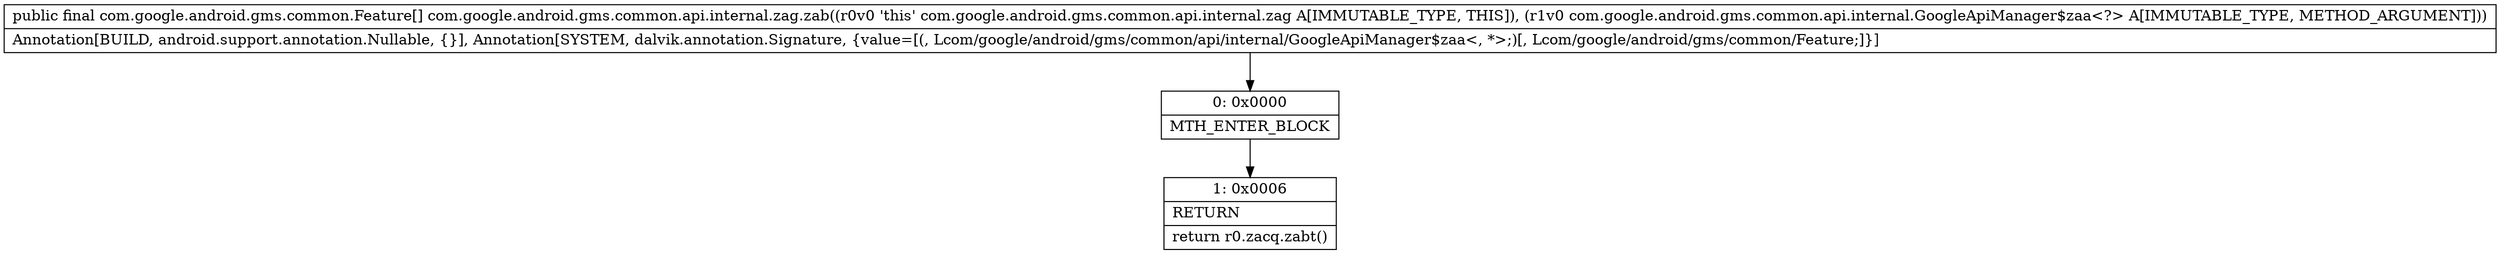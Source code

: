 digraph "CFG forcom.google.android.gms.common.api.internal.zag.zab(Lcom\/google\/android\/gms\/common\/api\/internal\/GoogleApiManager$zaa;)[Lcom\/google\/android\/gms\/common\/Feature;" {
Node_0 [shape=record,label="{0\:\ 0x0000|MTH_ENTER_BLOCK\l}"];
Node_1 [shape=record,label="{1\:\ 0x0006|RETURN\l|return r0.zacq.zabt()\l}"];
MethodNode[shape=record,label="{public final com.google.android.gms.common.Feature[] com.google.android.gms.common.api.internal.zag.zab((r0v0 'this' com.google.android.gms.common.api.internal.zag A[IMMUTABLE_TYPE, THIS]), (r1v0 com.google.android.gms.common.api.internal.GoogleApiManager$zaa\<?\> A[IMMUTABLE_TYPE, METHOD_ARGUMENT]))  | Annotation[BUILD, android.support.annotation.Nullable, \{\}], Annotation[SYSTEM, dalvik.annotation.Signature, \{value=[(, Lcom\/google\/android\/gms\/common\/api\/internal\/GoogleApiManager$zaa\<, *\>;)[, Lcom\/google\/android\/gms\/common\/Feature;]\}]\l}"];
MethodNode -> Node_0;
Node_0 -> Node_1;
}

